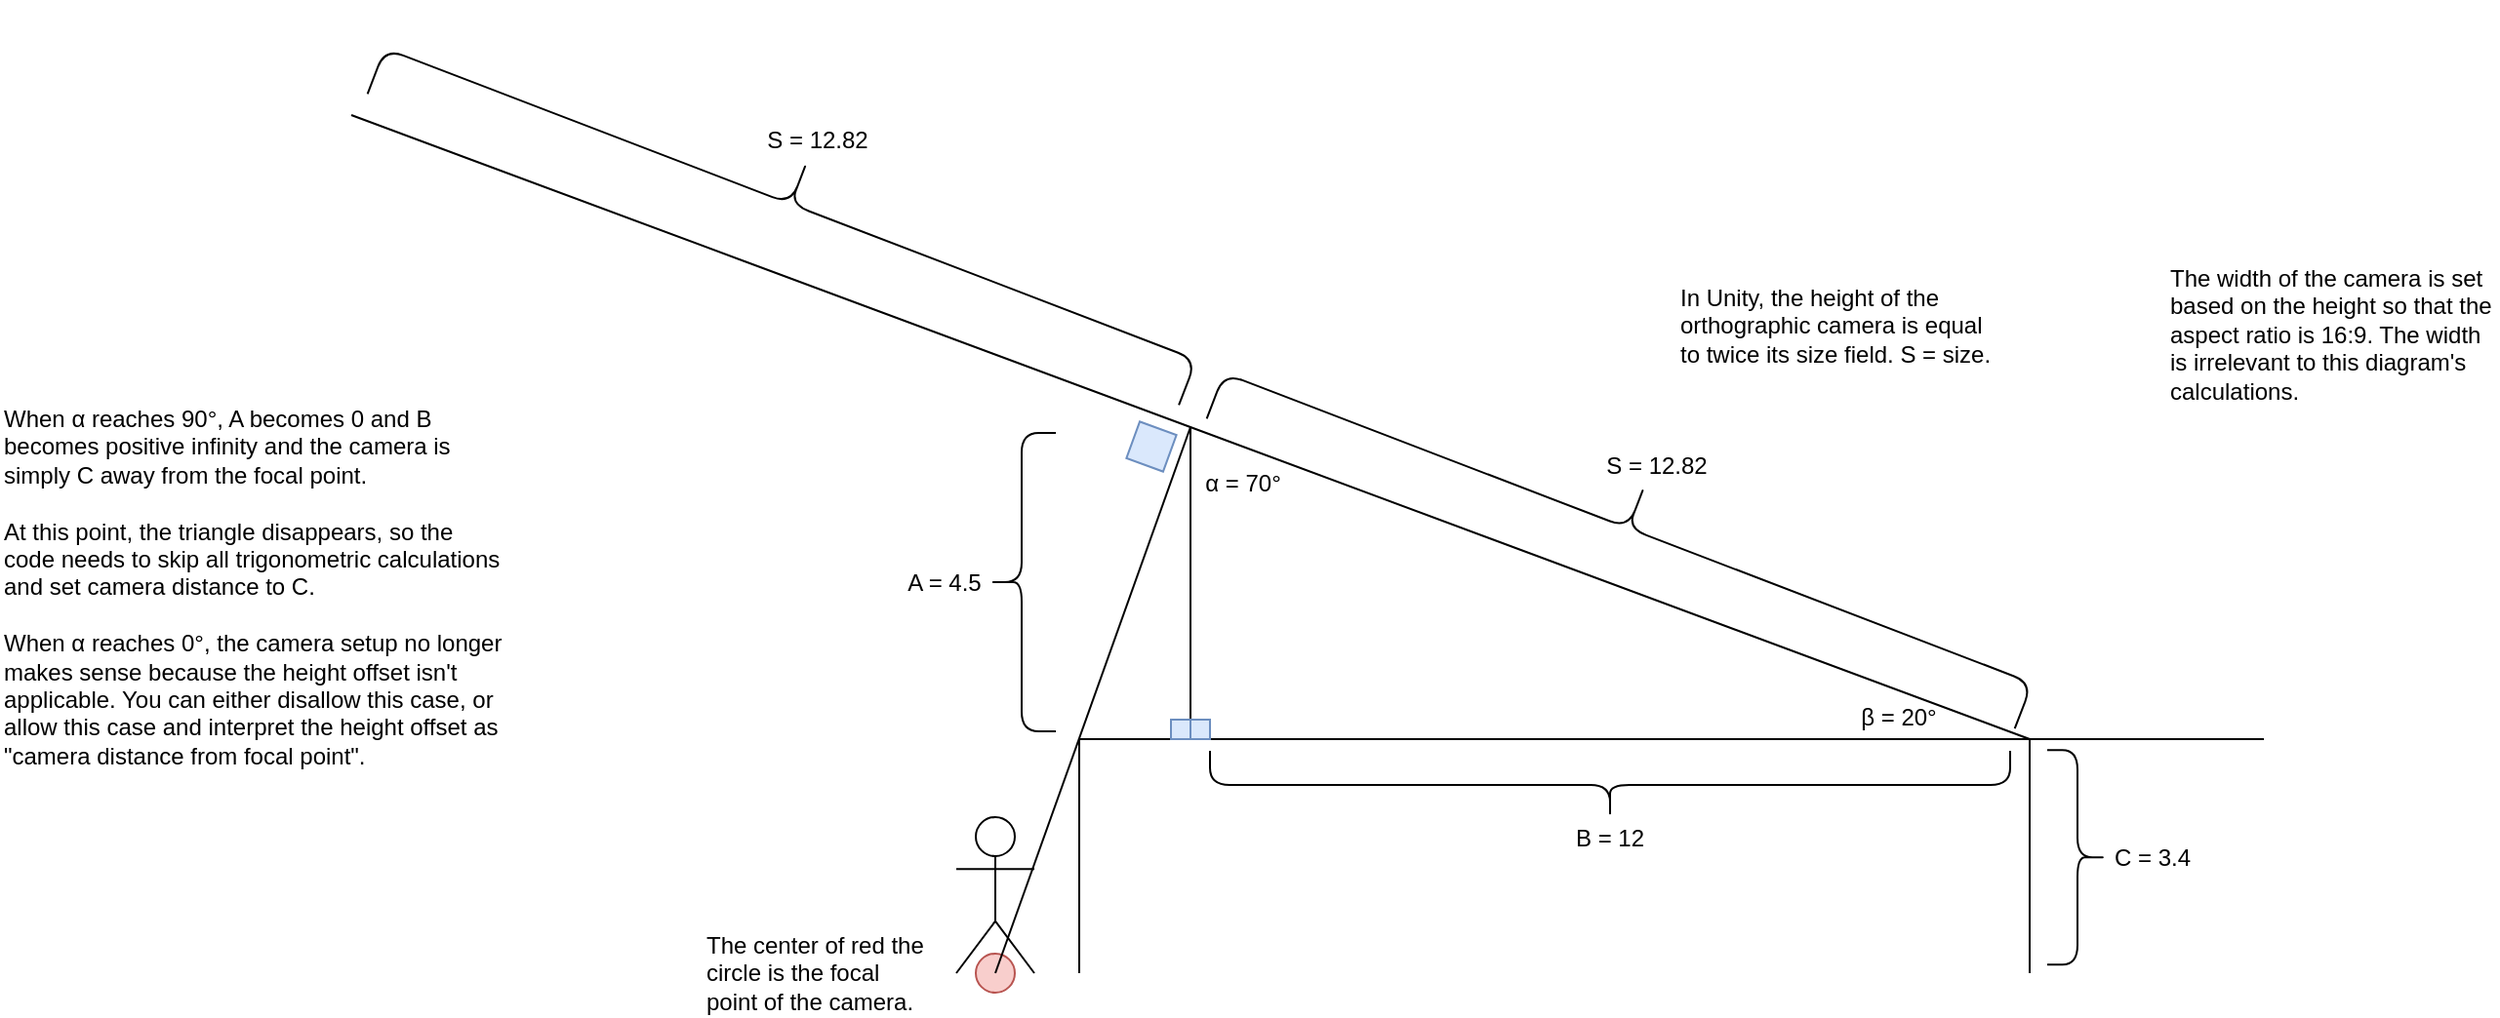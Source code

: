 <mxfile version="28.1.2">
  <diagram name="Page-1" id="FrN06xPbd_DsweXHBffh">
    <mxGraphModel dx="1722" dy="1001" grid="1" gridSize="10" guides="1" tooltips="1" connect="1" arrows="1" fold="1" page="1" pageScale="1" pageWidth="2000" pageHeight="4000" math="0" shadow="0">
      <root>
        <mxCell id="0" />
        <mxCell id="1" parent="0" />
        <mxCell id="QoR44doOhelGxvLLjrM_-17" value="" style="ellipse;whiteSpace=wrap;html=1;aspect=fixed;fillColor=#f8cecc;strokeColor=#b85450;" parent="1" vertex="1">
          <mxGeometry x="570" y="550" width="20" height="20" as="geometry" />
        </mxCell>
        <mxCell id="QoR44doOhelGxvLLjrM_-1" value="" style="shape=umlActor;verticalLabelPosition=bottom;verticalAlign=top;html=1;outlineConnect=0;movable=1;resizable=1;rotatable=1;deletable=1;editable=1;locked=0;connectable=1;" parent="1" vertex="1">
          <mxGeometry x="560" y="480" width="40" height="80" as="geometry" />
        </mxCell>
        <mxCell id="QoR44doOhelGxvLLjrM_-4" value="" style="endArrow=none;html=1;rounded=0;" parent="1" edge="1">
          <mxGeometry width="50" height="50" relative="1" as="geometry">
            <mxPoint x="1110" y="440" as="sourcePoint" />
            <mxPoint x="1110" y="560" as="targetPoint" />
          </mxGeometry>
        </mxCell>
        <mxCell id="QoR44doOhelGxvLLjrM_-5" value="" style="endArrow=none;html=1;rounded=0;" parent="1" edge="1">
          <mxGeometry width="50" height="50" relative="1" as="geometry">
            <mxPoint x="623" y="440" as="sourcePoint" />
            <mxPoint x="1230" y="440" as="targetPoint" />
          </mxGeometry>
        </mxCell>
        <mxCell id="QoR44doOhelGxvLLjrM_-6" value="" style="endArrow=none;html=1;rounded=0;" parent="1" edge="1">
          <mxGeometry width="50" height="50" relative="1" as="geometry">
            <mxPoint x="250" y="120" as="sourcePoint" />
            <mxPoint x="1110" y="440" as="targetPoint" />
          </mxGeometry>
        </mxCell>
        <mxCell id="QoR44doOhelGxvLLjrM_-7" value="" style="endArrow=none;html=1;rounded=0;" parent="1" edge="1">
          <mxGeometry width="50" height="50" relative="1" as="geometry">
            <mxPoint x="680" y="280" as="sourcePoint" />
            <mxPoint x="680" y="440" as="targetPoint" />
          </mxGeometry>
        </mxCell>
        <mxCell id="QoR44doOhelGxvLLjrM_-8" value="" style="whiteSpace=wrap;html=1;aspect=fixed;rotation=20;fillColor=#dae8fc;strokeColor=#6c8ebf;" parent="1" vertex="1">
          <mxGeometry x="650" y="280" width="20" height="20" as="geometry" />
        </mxCell>
        <mxCell id="QoR44doOhelGxvLLjrM_-10" value="" style="whiteSpace=wrap;html=1;aspect=fixed;rotation=0;fillColor=#dae8fc;strokeColor=#6c8ebf;" parent="1" vertex="1">
          <mxGeometry x="680" y="430" width="10" height="10" as="geometry" />
        </mxCell>
        <mxCell id="QoR44doOhelGxvLLjrM_-11" value="" style="whiteSpace=wrap;html=1;aspect=fixed;rotation=0;fillColor=#dae8fc;strokeColor=#6c8ebf;" parent="1" vertex="1">
          <mxGeometry x="670" y="430" width="10" height="10" as="geometry" />
        </mxCell>
        <mxCell id="QoR44doOhelGxvLLjrM_-16" value="The center of red the circle is the focal point of the camera." style="text;html=1;align=left;verticalAlign=middle;whiteSpace=wrap;rounded=0;" parent="1" vertex="1">
          <mxGeometry x="430" y="540" width="120" height="40" as="geometry" />
        </mxCell>
        <mxCell id="QoR44doOhelGxvLLjrM_-18" value="" style="endArrow=none;html=1;rounded=0;" parent="1" edge="1">
          <mxGeometry width="50" height="50" relative="1" as="geometry">
            <mxPoint x="680" y="280" as="sourcePoint" />
            <mxPoint x="580" y="560" as="targetPoint" />
          </mxGeometry>
        </mxCell>
        <mxCell id="QoR44doOhelGxvLLjrM_-20" value="In Unity, the height of the orthographic camera is equal to twice its size field. S = size." style="text;html=1;align=left;verticalAlign=top;whiteSpace=wrap;rounded=0;" parent="1" vertex="1">
          <mxGeometry x="929.23" y="200" width="170" height="70" as="geometry" />
        </mxCell>
        <mxCell id="QoR44doOhelGxvLLjrM_-21" value="" style="shape=curlyBracket;whiteSpace=wrap;html=1;rounded=1;flipH=1;labelPosition=right;verticalLabelPosition=middle;align=left;verticalAlign=middle;rotation=291;" parent="1" vertex="1">
          <mxGeometry x="879.34" y="110.1" width="49.89" height="443.48" as="geometry" />
        </mxCell>
        <mxCell id="QoR44doOhelGxvLLjrM_-23" value="S = 12.82" style="text;html=1;align=center;verticalAlign=middle;whiteSpace=wrap;rounded=0;" parent="1" vertex="1">
          <mxGeometry x="889" y="285" width="60" height="30" as="geometry" />
        </mxCell>
        <mxCell id="QoR44doOhelGxvLLjrM_-24" value="" style="shape=curlyBracket;whiteSpace=wrap;html=1;rounded=1;flipH=1;labelPosition=right;verticalLabelPosition=middle;align=left;verticalAlign=middle;rotation=291;" parent="1" vertex="1">
          <mxGeometry x="450.18" y="-57" width="49.89" height="445.3" as="geometry" />
        </mxCell>
        <mxCell id="QoR44doOhelGxvLLjrM_-25" value="S = 12.82" style="text;html=1;align=center;verticalAlign=middle;whiteSpace=wrap;rounded=0;" parent="1" vertex="1">
          <mxGeometry x="459" y="118.1" width="60" height="30" as="geometry" />
        </mxCell>
        <mxCell id="QoR44doOhelGxvLLjrM_-26" value="" style="shape=curlyBracket;whiteSpace=wrap;html=1;rounded=1;labelPosition=left;verticalLabelPosition=middle;align=right;verticalAlign=middle;rotation=-90;" parent="1" vertex="1">
          <mxGeometry x="877.5" y="258.5" width="35" height="410" as="geometry" />
        </mxCell>
        <mxCell id="QoR44doOhelGxvLLjrM_-27" value="B = 12" style="text;html=1;align=center;verticalAlign=middle;whiteSpace=wrap;rounded=0;" parent="1" vertex="1">
          <mxGeometry x="865" y="476" width="60" height="30" as="geometry" />
        </mxCell>
        <mxCell id="QoR44doOhelGxvLLjrM_-29" value="A = 4.5" style="text;html=1;align=center;verticalAlign=middle;whiteSpace=wrap;rounded=0;" parent="1" vertex="1">
          <mxGeometry x="529" y="347.5" width="50" height="25" as="geometry" />
        </mxCell>
        <mxCell id="QoR44doOhelGxvLLjrM_-30" value="β = 20°" style="text;html=1;align=center;verticalAlign=middle;whiteSpace=wrap;rounded=0;" parent="1" vertex="1">
          <mxGeometry x="1020" y="419" width="46" height="20" as="geometry" />
        </mxCell>
        <mxCell id="QoR44doOhelGxvLLjrM_-31" value="α = 70°" style="text;html=1;align=center;verticalAlign=middle;whiteSpace=wrap;rounded=0;" parent="1" vertex="1">
          <mxGeometry x="686" y="301" width="42" height="16" as="geometry" />
        </mxCell>
        <mxCell id="QoR44doOhelGxvLLjrM_-32" value="" style="shape=curlyBracket;whiteSpace=wrap;html=1;rounded=1;labelPosition=left;verticalLabelPosition=middle;align=right;verticalAlign=middle;" parent="1" vertex="1">
          <mxGeometry x="576" y="283" width="35" height="153" as="geometry" />
        </mxCell>
        <mxCell id="QoR44doOhelGxvLLjrM_-33" value="C = 3.4" style="text;html=1;align=center;verticalAlign=middle;whiteSpace=wrap;rounded=0;" parent="1" vertex="1">
          <mxGeometry x="1143" y="486" width="60" height="30" as="geometry" />
        </mxCell>
        <mxCell id="QoR44doOhelGxvLLjrM_-34" value="" style="shape=curlyBracket;whiteSpace=wrap;html=1;rounded=1;flipH=1;labelPosition=right;verticalLabelPosition=middle;align=left;verticalAlign=middle;" parent="1" vertex="1">
          <mxGeometry x="1119" y="445.58" width="31" height="110" as="geometry" />
        </mxCell>
        <mxCell id="QoR44doOhelGxvLLjrM_-35" value="" style="endArrow=none;html=1;rounded=0;" parent="1" edge="1">
          <mxGeometry width="50" height="50" relative="1" as="geometry">
            <mxPoint x="623" y="440" as="sourcePoint" />
            <mxPoint x="623" y="560" as="targetPoint" />
          </mxGeometry>
        </mxCell>
        <mxCell id="QoR44doOhelGxvLLjrM_-36" value="The width of the camera is set based on the height so that the aspect ratio is 16:9. The width is irrelevant to this diagram&#39;s calculations." style="text;html=1;align=left;verticalAlign=top;whiteSpace=wrap;rounded=0;" parent="1" vertex="1">
          <mxGeometry x="1180" y="190" width="170" height="100" as="geometry" />
        </mxCell>
        <mxCell id="Q9oC8fjvDd_QsvxPDSCa-1" value="&lt;div style=&quot;&quot;&gt;&lt;span style=&quot;background-color: transparent; color: light-dark(rgb(0, 0, 0), rgb(255, 255, 255));&quot;&gt;When&amp;nbsp;&lt;/span&gt;&lt;span style=&quot;background-color: transparent; color: light-dark(rgb(0, 0, 0), rgb(255, 255, 255));&quot;&gt;α reaches 90&lt;/span&gt;&lt;span style=&quot;background-color: transparent; color: light-dark(rgb(0, 0, 0), rgb(255, 255, 255));&quot;&gt;°, A becomes 0 and B becomes positive infinity&lt;/span&gt;&lt;span style=&quot;background-color: transparent; color: light-dark(rgb(0, 0, 0), rgb(255, 255, 255));&quot;&gt;&amp;nbsp;and the camera is simply C away from the focal point.&lt;/span&gt;&lt;/div&gt;&lt;div&gt;&lt;span style=&quot;&quot;&gt;&lt;br&gt;&lt;/span&gt;&lt;/div&gt;&lt;div&gt;&lt;span style=&quot;&quot;&gt;At this point, the triangle disappears, so the code needs to skip all trigonometric calculations and set camera distance to C.&lt;/span&gt;&lt;/div&gt;&lt;div&gt;&lt;span style=&quot;&quot;&gt;&lt;br&gt;&lt;/span&gt;&lt;/div&gt;&lt;div&gt;&lt;span style=&quot;&quot;&gt;When α reaches 0°, the camera setup no longer makes sense because the height offset isn&#39;t applicable. You can either disallow this case, or allow this case and interpret the height offset as &quot;camera distance from focal point&quot;.&lt;/span&gt;&lt;/div&gt;" style="text;html=1;align=left;verticalAlign=top;whiteSpace=wrap;rounded=0;" vertex="1" parent="1">
          <mxGeometry x="70" y="262.42" width="260" height="217.58" as="geometry" />
        </mxCell>
      </root>
    </mxGraphModel>
  </diagram>
</mxfile>
